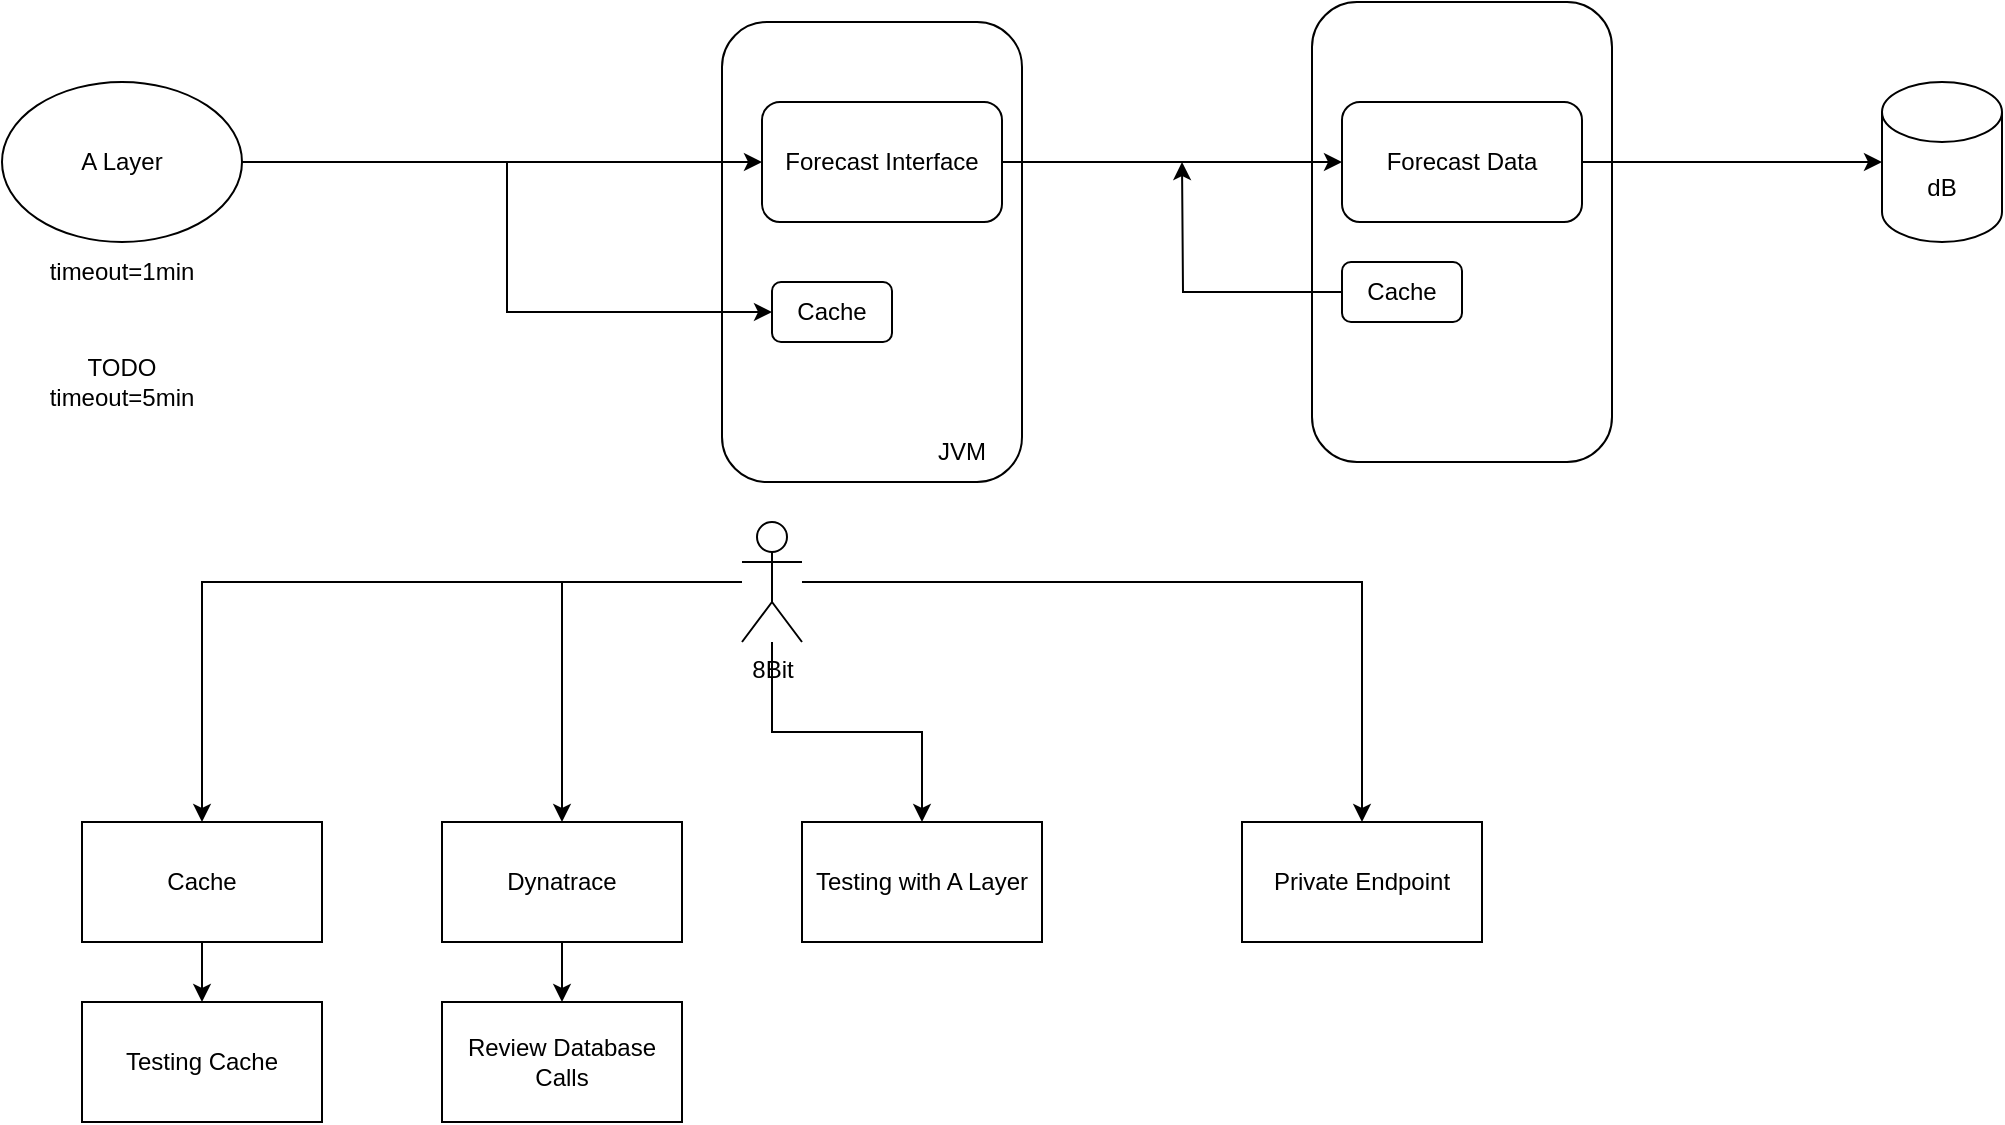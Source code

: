 <mxfile version="24.5.2" type="github" pages="6">
  <diagram name="Architecture" id="N8fSKGcY9x_Tl_vTIMPp">
    <mxGraphModel dx="1271" dy="576" grid="1" gridSize="10" guides="1" tooltips="1" connect="1" arrows="1" fold="1" page="1" pageScale="1" pageWidth="850" pageHeight="1100" math="0" shadow="0">
      <root>
        <mxCell id="0" />
        <mxCell id="1" parent="0" />
        <mxCell id="FHGalAbFuoc8T1lsBd9c-31" value="" style="rounded=1;whiteSpace=wrap;html=1;" vertex="1" parent="1">
          <mxGeometry x="885" y="360" width="150" height="230" as="geometry" />
        </mxCell>
        <mxCell id="FHGalAbFuoc8T1lsBd9c-10" value="" style="rounded=1;whiteSpace=wrap;html=1;" vertex="1" parent="1">
          <mxGeometry x="590" y="370" width="150" height="230" as="geometry" />
        </mxCell>
        <mxCell id="FHGalAbFuoc8T1lsBd9c-6" style="edgeStyle=orthogonalEdgeStyle;rounded=0;orthogonalLoop=1;jettySize=auto;html=1;" edge="1" parent="1" source="GEzUJXeMopXQgM7w4Mnk-1" target="FHGalAbFuoc8T1lsBd9c-1">
          <mxGeometry relative="1" as="geometry" />
        </mxCell>
        <mxCell id="GEzUJXeMopXQgM7w4Mnk-1" value="Forecast Interface" style="rounded=1;whiteSpace=wrap;html=1;" parent="1" vertex="1">
          <mxGeometry x="610" y="410" width="120" height="60" as="geometry" />
        </mxCell>
        <mxCell id="FHGalAbFuoc8T1lsBd9c-7" style="edgeStyle=orthogonalEdgeStyle;rounded=0;orthogonalLoop=1;jettySize=auto;html=1;" edge="1" parent="1" source="FHGalAbFuoc8T1lsBd9c-1" target="FHGalAbFuoc8T1lsBd9c-2">
          <mxGeometry relative="1" as="geometry" />
        </mxCell>
        <mxCell id="FHGalAbFuoc8T1lsBd9c-1" value="Forecast Data" style="rounded=1;whiteSpace=wrap;html=1;" vertex="1" parent="1">
          <mxGeometry x="900" y="410" width="120" height="60" as="geometry" />
        </mxCell>
        <mxCell id="FHGalAbFuoc8T1lsBd9c-2" value="dB" style="shape=cylinder3;whiteSpace=wrap;html=1;boundedLbl=1;backgroundOutline=1;size=15;" vertex="1" parent="1">
          <mxGeometry x="1170" y="400" width="60" height="80" as="geometry" />
        </mxCell>
        <mxCell id="FHGalAbFuoc8T1lsBd9c-8" style="edgeStyle=orthogonalEdgeStyle;rounded=0;orthogonalLoop=1;jettySize=auto;html=1;entryX=0;entryY=0.5;entryDx=0;entryDy=0;" edge="1" parent="1" source="FHGalAbFuoc8T1lsBd9c-3" target="FHGalAbFuoc8T1lsBd9c-5">
          <mxGeometry relative="1" as="geometry" />
        </mxCell>
        <mxCell id="FHGalAbFuoc8T1lsBd9c-9" style="edgeStyle=orthogonalEdgeStyle;rounded=0;orthogonalLoop=1;jettySize=auto;html=1;" edge="1" parent="1" source="FHGalAbFuoc8T1lsBd9c-3" target="GEzUJXeMopXQgM7w4Mnk-1">
          <mxGeometry relative="1" as="geometry" />
        </mxCell>
        <mxCell id="FHGalAbFuoc8T1lsBd9c-3" value="A Layer" style="ellipse;whiteSpace=wrap;html=1;" vertex="1" parent="1">
          <mxGeometry x="230" y="400" width="120" height="80" as="geometry" />
        </mxCell>
        <mxCell id="FHGalAbFuoc8T1lsBd9c-5" value="Cache" style="rounded=1;whiteSpace=wrap;html=1;" vertex="1" parent="1">
          <mxGeometry x="615" y="500" width="60" height="30" as="geometry" />
        </mxCell>
        <mxCell id="FHGalAbFuoc8T1lsBd9c-11" value="JVM" style="text;html=1;align=center;verticalAlign=middle;whiteSpace=wrap;rounded=0;" vertex="1" parent="1">
          <mxGeometry x="680" y="570" width="60" height="30" as="geometry" />
        </mxCell>
        <mxCell id="FHGalAbFuoc8T1lsBd9c-13" value="timeout=1min" style="text;html=1;align=center;verticalAlign=middle;whiteSpace=wrap;rounded=0;" vertex="1" parent="1">
          <mxGeometry x="260" y="480" width="60" height="30" as="geometry" />
        </mxCell>
        <mxCell id="FHGalAbFuoc8T1lsBd9c-16" value="TODO&lt;br&gt;timeout=5min" style="text;html=1;align=center;verticalAlign=middle;whiteSpace=wrap;rounded=0;" vertex="1" parent="1">
          <mxGeometry x="260" y="535" width="60" height="30" as="geometry" />
        </mxCell>
        <mxCell id="FHGalAbFuoc8T1lsBd9c-28" style="edgeStyle=orthogonalEdgeStyle;rounded=0;orthogonalLoop=1;jettySize=auto;html=1;entryX=0.5;entryY=0;entryDx=0;entryDy=0;" edge="1" parent="1" source="FHGalAbFuoc8T1lsBd9c-17" target="FHGalAbFuoc8T1lsBd9c-23">
          <mxGeometry relative="1" as="geometry" />
        </mxCell>
        <mxCell id="FHGalAbFuoc8T1lsBd9c-17" value="Cache" style="rounded=0;whiteSpace=wrap;html=1;" vertex="1" parent="1">
          <mxGeometry x="270" y="770" width="120" height="60" as="geometry" />
        </mxCell>
        <mxCell id="FHGalAbFuoc8T1lsBd9c-29" style="edgeStyle=orthogonalEdgeStyle;rounded=0;orthogonalLoop=1;jettySize=auto;html=1;" edge="1" parent="1" source="FHGalAbFuoc8T1lsBd9c-18" target="FHGalAbFuoc8T1lsBd9c-21">
          <mxGeometry relative="1" as="geometry" />
        </mxCell>
        <mxCell id="FHGalAbFuoc8T1lsBd9c-18" value="Dynatrace" style="rounded=0;whiteSpace=wrap;html=1;" vertex="1" parent="1">
          <mxGeometry x="450" y="770" width="120" height="60" as="geometry" />
        </mxCell>
        <mxCell id="FHGalAbFuoc8T1lsBd9c-19" value="Testing with A Layer" style="rounded=0;whiteSpace=wrap;html=1;" vertex="1" parent="1">
          <mxGeometry x="630" y="770" width="120" height="60" as="geometry" />
        </mxCell>
        <mxCell id="FHGalAbFuoc8T1lsBd9c-20" value="Private Endpoint" style="rounded=0;whiteSpace=wrap;html=1;" vertex="1" parent="1">
          <mxGeometry x="850" y="770" width="120" height="60" as="geometry" />
        </mxCell>
        <mxCell id="FHGalAbFuoc8T1lsBd9c-21" value="Review Database Calls" style="rounded=0;whiteSpace=wrap;html=1;" vertex="1" parent="1">
          <mxGeometry x="450" y="860" width="120" height="60" as="geometry" />
        </mxCell>
        <mxCell id="FHGalAbFuoc8T1lsBd9c-24" style="edgeStyle=orthogonalEdgeStyle;rounded=0;orthogonalLoop=1;jettySize=auto;html=1;" edge="1" parent="1" source="FHGalAbFuoc8T1lsBd9c-22" target="FHGalAbFuoc8T1lsBd9c-17">
          <mxGeometry relative="1" as="geometry" />
        </mxCell>
        <mxCell id="FHGalAbFuoc8T1lsBd9c-25" style="edgeStyle=orthogonalEdgeStyle;rounded=0;orthogonalLoop=1;jettySize=auto;html=1;entryX=0.5;entryY=0;entryDx=0;entryDy=0;" edge="1" parent="1" source="FHGalAbFuoc8T1lsBd9c-22" target="FHGalAbFuoc8T1lsBd9c-18">
          <mxGeometry relative="1" as="geometry" />
        </mxCell>
        <mxCell id="FHGalAbFuoc8T1lsBd9c-26" style="edgeStyle=orthogonalEdgeStyle;rounded=0;orthogonalLoop=1;jettySize=auto;html=1;entryX=0.5;entryY=0;entryDx=0;entryDy=0;" edge="1" parent="1" source="FHGalAbFuoc8T1lsBd9c-22" target="FHGalAbFuoc8T1lsBd9c-19">
          <mxGeometry relative="1" as="geometry" />
        </mxCell>
        <mxCell id="FHGalAbFuoc8T1lsBd9c-27" style="edgeStyle=orthogonalEdgeStyle;rounded=0;orthogonalLoop=1;jettySize=auto;html=1;entryX=0.5;entryY=0;entryDx=0;entryDy=0;" edge="1" parent="1" source="FHGalAbFuoc8T1lsBd9c-22" target="FHGalAbFuoc8T1lsBd9c-20">
          <mxGeometry relative="1" as="geometry" />
        </mxCell>
        <mxCell id="FHGalAbFuoc8T1lsBd9c-22" value="8Bit" style="shape=umlActor;verticalLabelPosition=bottom;verticalAlign=top;html=1;outlineConnect=0;" vertex="1" parent="1">
          <mxGeometry x="600" y="620" width="30" height="60" as="geometry" />
        </mxCell>
        <mxCell id="FHGalAbFuoc8T1lsBd9c-23" value="Testing Cache" style="rounded=0;whiteSpace=wrap;html=1;" vertex="1" parent="1">
          <mxGeometry x="270" y="860" width="120" height="60" as="geometry" />
        </mxCell>
        <mxCell id="FHGalAbFuoc8T1lsBd9c-32" style="edgeStyle=orthogonalEdgeStyle;rounded=0;orthogonalLoop=1;jettySize=auto;html=1;" edge="1" parent="1" source="FHGalAbFuoc8T1lsBd9c-30">
          <mxGeometry relative="1" as="geometry">
            <mxPoint x="820" y="440" as="targetPoint" />
          </mxGeometry>
        </mxCell>
        <mxCell id="FHGalAbFuoc8T1lsBd9c-30" value="Cache" style="rounded=1;whiteSpace=wrap;html=1;" vertex="1" parent="1">
          <mxGeometry x="900" y="490" width="60" height="30" as="geometry" />
        </mxCell>
      </root>
    </mxGraphModel>
  </diagram>
  <diagram id="XQLEqobF-wGDPLcMahkd" name="API Work">
    <mxGraphModel dx="1144" dy="456" grid="1" gridSize="10" guides="1" tooltips="1" connect="1" arrows="1" fold="1" page="1" pageScale="1" pageWidth="850" pageHeight="1100" math="0" shadow="0">
      <root>
        <mxCell id="0" />
        <mxCell id="1" parent="0" />
        <mxCell id="Ejkaqmo0biWFh1LX53G8-18" value="" style="rounded=1;whiteSpace=wrap;html=1;" vertex="1" parent="1">
          <mxGeometry x="40" y="100" width="490" height="350" as="geometry" />
        </mxCell>
        <mxCell id="Ejkaqmo0biWFh1LX53G8-12" style="edgeStyle=orthogonalEdgeStyle;rounded=0;orthogonalLoop=1;jettySize=auto;html=1;" edge="1" parent="1" source="Ejkaqmo0biWFh1LX53G8-1" target="Ejkaqmo0biWFh1LX53G8-11">
          <mxGeometry relative="1" as="geometry" />
        </mxCell>
        <mxCell id="Ejkaqmo0biWFh1LX53G8-1" value="UI Work" style="rounded=0;whiteSpace=wrap;html=1;" vertex="1" parent="1">
          <mxGeometry x="230" y="130" width="120" height="60" as="geometry" />
        </mxCell>
        <mxCell id="Ejkaqmo0biWFh1LX53G8-8" style="edgeStyle=orthogonalEdgeStyle;rounded=0;orthogonalLoop=1;jettySize=auto;html=1;" edge="1" parent="1" source="Ejkaqmo0biWFh1LX53G8-2" target="Ejkaqmo0biWFh1LX53G8-4">
          <mxGeometry relative="1" as="geometry" />
        </mxCell>
        <mxCell id="Ejkaqmo0biWFh1LX53G8-9" style="edgeStyle=orthogonalEdgeStyle;rounded=0;orthogonalLoop=1;jettySize=auto;html=1;entryX=0;entryY=0.5;entryDx=0;entryDy=0;" edge="1" parent="1" source="Ejkaqmo0biWFh1LX53G8-2" target="Ejkaqmo0biWFh1LX53G8-5">
          <mxGeometry relative="1" as="geometry" />
        </mxCell>
        <mxCell id="Ejkaqmo0biWFh1LX53G8-2" value="Backend Updates" style="rounded=0;whiteSpace=wrap;html=1;" vertex="1" parent="1">
          <mxGeometry x="230" y="210" width="120" height="60" as="geometry" />
        </mxCell>
        <mxCell id="Ejkaqmo0biWFh1LX53G8-6" style="edgeStyle=orthogonalEdgeStyle;rounded=0;orthogonalLoop=1;jettySize=auto;html=1;" edge="1" parent="1" source="Ejkaqmo0biWFh1LX53G8-3" target="Ejkaqmo0biWFh1LX53G8-1">
          <mxGeometry relative="1" as="geometry" />
        </mxCell>
        <mxCell id="Ejkaqmo0biWFh1LX53G8-7" style="edgeStyle=orthogonalEdgeStyle;rounded=0;orthogonalLoop=1;jettySize=auto;html=1;entryX=0;entryY=0.5;entryDx=0;entryDy=0;" edge="1" parent="1" source="Ejkaqmo0biWFh1LX53G8-3" target="Ejkaqmo0biWFh1LX53G8-2">
          <mxGeometry relative="1" as="geometry" />
        </mxCell>
        <mxCell id="Ejkaqmo0biWFh1LX53G8-3" value="Contract Finalize" style="rounded=0;whiteSpace=wrap;html=1;" vertex="1" parent="1">
          <mxGeometry x="60" y="160" width="100" height="60" as="geometry" />
        </mxCell>
        <mxCell id="Ejkaqmo0biWFh1LX53G8-16" style="edgeStyle=orthogonalEdgeStyle;rounded=0;orthogonalLoop=1;jettySize=auto;html=1;entryX=0;entryY=0.5;entryDx=0;entryDy=0;" edge="1" parent="1" source="Ejkaqmo0biWFh1LX53G8-4" target="Ejkaqmo0biWFh1LX53G8-14">
          <mxGeometry relative="1" as="geometry" />
        </mxCell>
        <mxCell id="Ejkaqmo0biWFh1LX53G8-4" value="Data Updates" style="rounded=0;whiteSpace=wrap;html=1;" vertex="1" parent="1">
          <mxGeometry x="400" y="280" width="120" height="60" as="geometry" />
        </mxCell>
        <mxCell id="Ejkaqmo0biWFh1LX53G8-17" style="edgeStyle=orthogonalEdgeStyle;rounded=0;orthogonalLoop=1;jettySize=auto;html=1;entryX=0;entryY=0.5;entryDx=0;entryDy=0;" edge="1" parent="1" source="Ejkaqmo0biWFh1LX53G8-5" target="Ejkaqmo0biWFh1LX53G8-14">
          <mxGeometry relative="1" as="geometry" />
        </mxCell>
        <mxCell id="Ejkaqmo0biWFh1LX53G8-5" value="Interface Updates" style="rounded=0;whiteSpace=wrap;html=1;" vertex="1" parent="1">
          <mxGeometry x="400" y="370" width="120" height="60" as="geometry" />
        </mxCell>
        <mxCell id="Ejkaqmo0biWFh1LX53G8-10" value="&lt;font style=&quot;font-size: 18px;&quot;&gt;Refactor&lt;/font&gt;" style="text;html=1;align=center;verticalAlign=middle;whiteSpace=wrap;rounded=0;" vertex="1" parent="1">
          <mxGeometry x="160" y="100" width="60" height="30" as="geometry" />
        </mxCell>
        <mxCell id="Ejkaqmo0biWFh1LX53G8-15" style="edgeStyle=orthogonalEdgeStyle;rounded=0;orthogonalLoop=1;jettySize=auto;html=1;" edge="1" parent="1" source="Ejkaqmo0biWFh1LX53G8-11" target="Ejkaqmo0biWFh1LX53G8-13">
          <mxGeometry relative="1" as="geometry" />
        </mxCell>
        <mxCell id="Ejkaqmo0biWFh1LX53G8-11" value="UI Custom Edit" style="rounded=0;whiteSpace=wrap;html=1;" vertex="1" parent="1">
          <mxGeometry x="590" y="130" width="120" height="60" as="geometry" />
        </mxCell>
        <mxCell id="Ejkaqmo0biWFh1LX53G8-13" value="Save Forecast UI" style="rounded=0;whiteSpace=wrap;html=1;" vertex="1" parent="1">
          <mxGeometry x="777.5" y="130" width="120" height="60" as="geometry" />
        </mxCell>
        <mxCell id="Ejkaqmo0biWFh1LX53G8-14" value="Save Forecast&lt;div&gt;Backend&lt;/div&gt;" style="rounded=0;whiteSpace=wrap;html=1;" vertex="1" parent="1">
          <mxGeometry x="777.5" y="310" width="120" height="60" as="geometry" />
        </mxCell>
      </root>
    </mxGraphModel>
  </diagram>
  <diagram id="Tw1pure44zrIwHEqrlmL" name="Page-3">
    <mxGraphModel dx="869" dy="364" grid="1" gridSize="10" guides="1" tooltips="1" connect="1" arrows="1" fold="1" page="1" pageScale="1" pageWidth="850" pageHeight="1100" math="0" shadow="0">
      <root>
        <mxCell id="0" />
        <mxCell id="1" parent="0" />
        <mxCell id="3hWf2YCzJKGUQH03N39N-1" value="Forecast Data" style="rounded=1;whiteSpace=wrap;html=1;" vertex="1" parent="1">
          <mxGeometry x="420" y="120" width="120" height="60" as="geometry" />
        </mxCell>
        <mxCell id="3hWf2YCzJKGUQH03N39N-2" value="db" style="shape=cylinder3;whiteSpace=wrap;html=1;boundedLbl=1;backgroundOutline=1;size=15;" vertex="1" parent="1">
          <mxGeometry x="450" y="290" width="60" height="80" as="geometry" />
        </mxCell>
        <mxCell id="3hWf2YCzJKGUQH03N39N-3" style="edgeStyle=orthogonalEdgeStyle;rounded=0;orthogonalLoop=1;jettySize=auto;html=1;entryX=0.5;entryY=0;entryDx=0;entryDy=0;entryPerimeter=0;" edge="1" parent="1" source="3hWf2YCzJKGUQH03N39N-1" target="3hWf2YCzJKGUQH03N39N-2">
          <mxGeometry relative="1" as="geometry">
            <Array as="points">
              <mxPoint x="480" y="240" />
            </Array>
          </mxGeometry>
        </mxCell>
        <mxCell id="3hWf2YCzJKGUQH03N39N-4" value="pySpark Jobs" style="rounded=1;whiteSpace=wrap;html=1;" vertex="1" parent="1">
          <mxGeometry x="420" y="490" width="120" height="60" as="geometry" />
        </mxCell>
        <mxCell id="3hWf2YCzJKGUQH03N39N-5" style="edgeStyle=orthogonalEdgeStyle;rounded=0;orthogonalLoop=1;jettySize=auto;html=1;entryX=0.5;entryY=1;entryDx=0;entryDy=0;entryPerimeter=0;exitX=0.5;exitY=0;exitDx=0;exitDy=0;" edge="1" parent="1" source="3hWf2YCzJKGUQH03N39N-4" target="3hWf2YCzJKGUQH03N39N-2">
          <mxGeometry relative="1" as="geometry">
            <Array as="points">
              <mxPoint x="480" y="490" />
            </Array>
          </mxGeometry>
        </mxCell>
        <mxCell id="3hWf2YCzJKGUQH03N39N-6" value="db" style="shape=cylinder3;whiteSpace=wrap;html=1;boundedLbl=1;backgroundOutline=1;size=15;" vertex="1" parent="1">
          <mxGeometry x="690" y="290" width="60" height="80" as="geometry" />
        </mxCell>
      </root>
    </mxGraphModel>
  </diagram>
  <diagram id="7p57kWtL8moHjj8op_nV" name="Error">
    <mxGraphModel dx="869" dy="364" grid="1" gridSize="10" guides="1" tooltips="1" connect="1" arrows="1" fold="1" page="1" pageScale="1" pageWidth="850" pageHeight="1100" math="0" shadow="0">
      <root>
        <mxCell id="0" />
        <mxCell id="1" parent="0" />
      </root>
    </mxGraphModel>
  </diagram>
  <diagram id="lPiKtXcC5c4b7_TjGVgu" name="UI Branching">
    <mxGraphModel dx="887" dy="594" grid="1" gridSize="10" guides="1" tooltips="1" connect="1" arrows="1" fold="1" page="1" pageScale="1" pageWidth="850" pageHeight="1100" math="0" shadow="0">
      <root>
        <mxCell id="0" />
        <mxCell id="1" parent="0" />
        <mxCell id="mYmHo0basycrOHLxSBQA-1" value="Sprint Branch" style="rounded=1;whiteSpace=wrap;html=1;" vertex="1" parent="1">
          <mxGeometry x="60" y="10" width="110" height="50" as="geometry" />
        </mxCell>
        <mxCell id="mYmHo0basycrOHLxSBQA-12" style="edgeStyle=orthogonalEdgeStyle;rounded=0;orthogonalLoop=1;jettySize=auto;html=1;" edge="1" parent="1" source="mYmHo0basycrOHLxSBQA-2" target="mYmHo0basycrOHLxSBQA-11">
          <mxGeometry relative="1" as="geometry" />
        </mxCell>
        <mxCell id="mYmHo0basycrOHLxSBQA-2" value="Lots of Merge Conflicts" style="text;html=1;align=center;verticalAlign=middle;whiteSpace=wrap;rounded=0;" vertex="1" parent="1">
          <mxGeometry x="10" y="250" width="120" height="30" as="geometry" />
        </mxCell>
        <mxCell id="mYmHo0basycrOHLxSBQA-3" value="Release Branch" style="rounded=1;whiteSpace=wrap;html=1;" vertex="1" parent="1">
          <mxGeometry x="580" y="10" width="110" height="50" as="geometry" />
        </mxCell>
        <mxCell id="mYmHo0basycrOHLxSBQA-4" value="Candidate Branch" style="rounded=1;whiteSpace=wrap;html=1;" vertex="1" parent="1">
          <mxGeometry x="400" y="10" width="110" height="50" as="geometry" />
        </mxCell>
        <mxCell id="mYmHo0basycrOHLxSBQA-5" value="Short Lived Branch" style="text;html=1;align=center;verticalAlign=middle;whiteSpace=wrap;rounded=0;" vertex="1" parent="1">
          <mxGeometry x="60" y="70" width="110" height="30" as="geometry" />
        </mxCell>
        <mxCell id="mYmHo0basycrOHLxSBQA-6" value="Lack of Automated Testing" style="text;html=1;align=center;verticalAlign=middle;whiteSpace=wrap;rounded=0;" vertex="1" parent="1">
          <mxGeometry x="10" y="450" width="120" height="30" as="geometry" />
        </mxCell>
        <mxCell id="mYmHo0basycrOHLxSBQA-7" value="Current Branching not being Enforced" style="text;html=1;align=center;verticalAlign=middle;whiteSpace=wrap;rounded=0;" vertex="1" parent="1">
          <mxGeometry y="600" width="170" height="40" as="geometry" />
        </mxCell>
        <mxCell id="mYmHo0basycrOHLxSBQA-9" value="Trunk Based Development" style="rounded=1;whiteSpace=wrap;html=1;" vertex="1" parent="1">
          <mxGeometry x="730" y="400" width="120" height="60" as="geometry" />
        </mxCell>
        <mxCell id="mYmHo0basycrOHLxSBQA-10" value="Release Branch Stratergy" style="rounded=1;whiteSpace=wrap;html=1;" vertex="1" parent="1">
          <mxGeometry x="730" y="590" width="120" height="60" as="geometry" />
        </mxCell>
        <mxCell id="mYmHo0basycrOHLxSBQA-14" style="edgeStyle=orthogonalEdgeStyle;rounded=0;orthogonalLoop=1;jettySize=auto;html=1;" edge="1" parent="1" source="mYmHo0basycrOHLxSBQA-11" target="mYmHo0basycrOHLxSBQA-13">
          <mxGeometry relative="1" as="geometry" />
        </mxCell>
        <mxCell id="mYmHo0basycrOHLxSBQA-11" value="Why ?" style="text;html=1;align=center;verticalAlign=middle;whiteSpace=wrap;rounded=0;" vertex="1" parent="1">
          <mxGeometry x="180" y="250" width="60" height="30" as="geometry" />
        </mxCell>
        <mxCell id="mYmHo0basycrOHLxSBQA-13" value="Lack of Code Cohesion&lt;br&gt;(Open-Close Principle)" style="text;html=1;align=center;verticalAlign=middle;whiteSpace=wrap;rounded=0;" vertex="1" parent="1">
          <mxGeometry x="280" y="250" width="140" height="30" as="geometry" />
        </mxCell>
        <mxCell id="mYmHo0basycrOHLxSBQA-15" value="Problem Domain" style="text;html=1;align=center;verticalAlign=middle;whiteSpace=wrap;rounded=0;fontStyle=1" vertex="1" parent="1">
          <mxGeometry x="10" y="210" width="120" height="20" as="geometry" />
        </mxCell>
        <mxCell id="mYmHo0basycrOHLxSBQA-16" value="Solution Options" style="text;html=1;align=center;verticalAlign=middle;whiteSpace=wrap;rounded=0;fontStyle=1" vertex="1" parent="1">
          <mxGeometry x="730" y="210" width="120" height="20" as="geometry" />
        </mxCell>
        <mxCell id="mYmHo0basycrOHLxSBQA-17" value="Merge Conflict not happening Properly" style="text;html=1;align=center;verticalAlign=middle;whiteSpace=wrap;rounded=0;" vertex="1" parent="1">
          <mxGeometry x="65" y="300" width="115" height="40" as="geometry" />
        </mxCell>
        <mxCell id="mYmHo0basycrOHLxSBQA-18" value="Too many Cooks in the Kitchen Problem" style="text;html=1;align=center;verticalAlign=middle;whiteSpace=wrap;rounded=0;" vertex="1" parent="1">
          <mxGeometry x="340" y="310" width="130" height="50" as="geometry" />
        </mxCell>
        <mxCell id="mYmHo0basycrOHLxSBQA-19" value="Unit Tests" style="text;html=1;align=center;verticalAlign=middle;whiteSpace=wrap;rounded=0;" vertex="1" parent="1">
          <mxGeometry x="170" y="400" width="60" height="30" as="geometry" />
        </mxCell>
        <mxCell id="mYmHo0basycrOHLxSBQA-20" value="Unwanted Change" style="text;html=1;align=center;verticalAlign=middle;whiteSpace=wrap;rounded=0;" vertex="1" parent="1">
          <mxGeometry x="290" y="480" width="60" height="30" as="geometry" />
        </mxCell>
        <mxCell id="mYmHo0basycrOHLxSBQA-21" value="Individual TM doesn&#39;t have the understanding" style="text;html=1;align=center;verticalAlign=middle;whiteSpace=wrap;rounded=0;" vertex="1" parent="1">
          <mxGeometry x="100" y="670" width="150" height="20" as="geometry" />
        </mxCell>
        <mxCell id="mYmHo0basycrOHLxSBQA-22" value="Complex ?" style="text;html=1;align=center;verticalAlign=middle;whiteSpace=wrap;rounded=0;" vertex="1" parent="1">
          <mxGeometry x="250" y="720" width="120" height="30" as="geometry" />
        </mxCell>
        <mxCell id="mYmHo0basycrOHLxSBQA-25" value="Feature Branch" style="rounded=1;whiteSpace=wrap;html=1;" vertex="1" parent="1">
          <mxGeometry x="220" y="10" width="110" height="50" as="geometry" />
        </mxCell>
        <mxCell id="mYmHo0basycrOHLxSBQA-27" value="UI Architecture" style="text;html=1;align=center;verticalAlign=middle;whiteSpace=wrap;rounded=0;" vertex="1" parent="1">
          <mxGeometry x="490" y="250" width="60" height="30" as="geometry" />
        </mxCell>
        <mxCell id="mYmHo0basycrOHLxSBQA-28" value="Clean Separation of Concern" style="text;html=1;align=center;verticalAlign=middle;whiteSpace=wrap;rounded=0;" vertex="1" parent="1">
          <mxGeometry x="510" y="295" width="130" height="50" as="geometry" />
        </mxCell>
        <mxCell id="mYmHo0basycrOHLxSBQA-29" value="Component Restructure" style="text;html=1;align=center;verticalAlign=middle;whiteSpace=wrap;rounded=0;" vertex="1" parent="1">
          <mxGeometry x="720" y="260" width="160" height="60" as="geometry" />
        </mxCell>
        <mxCell id="mYmHo0basycrOHLxSBQA-32" style="edgeStyle=orthogonalEdgeStyle;rounded=0;orthogonalLoop=1;jettySize=auto;html=1;exitX=0.5;exitY=1;exitDx=0;exitDy=0;" edge="1" parent="1" source="mYmHo0basycrOHLxSBQA-29" target="mYmHo0basycrOHLxSBQA-29">
          <mxGeometry relative="1" as="geometry" />
        </mxCell>
      </root>
    </mxGraphModel>
  </diagram>
  <diagram id="GLOxVR_opZDxEA8bQhZL" name="Page-6">
    <mxGraphModel dx="1121" dy="1624" grid="1" gridSize="10" guides="1" tooltips="1" connect="1" arrows="1" fold="1" page="1" pageScale="1" pageWidth="850" pageHeight="1100" math="0" shadow="0">
      <root>
        <mxCell id="0" />
        <mxCell id="1" parent="0" />
        <mxCell id="iwDmcskl6UL8gPBGXJzq-18" value="" style="rounded=1;whiteSpace=wrap;html=1;" vertex="1" parent="1">
          <mxGeometry x="10" y="110" width="400" height="140" as="geometry" />
        </mxCell>
        <mxCell id="iwDmcskl6UL8gPBGXJzq-17" value="" style="rounded=1;whiteSpace=wrap;html=1;" vertex="1" parent="1">
          <mxGeometry x="510" y="-170" width="190" height="420" as="geometry" />
        </mxCell>
        <mxCell id="iwDmcskl6UL8gPBGXJzq-6" style="edgeStyle=orthogonalEdgeStyle;rounded=0;orthogonalLoop=1;jettySize=auto;html=1;entryX=0;entryY=0.5;entryDx=0;entryDy=0;" edge="1" parent="1" source="iwDmcskl6UL8gPBGXJzq-1" target="iwDmcskl6UL8gPBGXJzq-2">
          <mxGeometry relative="1" as="geometry" />
        </mxCell>
        <mxCell id="iwDmcskl6UL8gPBGXJzq-16" value="Kafka" style="edgeLabel;html=1;align=center;verticalAlign=middle;resizable=0;points=[];" vertex="1" connectable="0" parent="iwDmcskl6UL8gPBGXJzq-6">
          <mxGeometry x="-0.215" relative="1" as="geometry">
            <mxPoint as="offset" />
          </mxGeometry>
        </mxCell>
        <mxCell id="iwDmcskl6UL8gPBGXJzq-1" value="ESP" style="rounded=1;whiteSpace=wrap;html=1;" vertex="1" parent="1">
          <mxGeometry x="30" y="170" width="120" height="60" as="geometry" />
        </mxCell>
        <mxCell id="iwDmcskl6UL8gPBGXJzq-7" style="edgeStyle=orthogonalEdgeStyle;rounded=0;orthogonalLoop=1;jettySize=auto;html=1;" edge="1" parent="1" source="iwDmcskl6UL8gPBGXJzq-2" target="iwDmcskl6UL8gPBGXJzq-3">
          <mxGeometry relative="1" as="geometry" />
        </mxCell>
        <mxCell id="iwDmcskl6UL8gPBGXJzq-15" value="PUT /ad-week" style="edgeLabel;html=1;align=center;verticalAlign=middle;resizable=0;points=[];" vertex="1" connectable="0" parent="iwDmcskl6UL8gPBGXJzq-7">
          <mxGeometry x="-0.186" y="1" relative="1" as="geometry">
            <mxPoint as="offset" />
          </mxGeometry>
        </mxCell>
        <mxCell id="iwDmcskl6UL8gPBGXJzq-2" value="PDL" style="rounded=1;whiteSpace=wrap;html=1;" vertex="1" parent="1">
          <mxGeometry x="280" y="170" width="120" height="60" as="geometry" />
        </mxCell>
        <mxCell id="iwDmcskl6UL8gPBGXJzq-13" style="edgeStyle=orthogonalEdgeStyle;rounded=0;orthogonalLoop=1;jettySize=auto;html=1;" edge="1" parent="1" source="iwDmcskl6UL8gPBGXJzq-3" target="iwDmcskl6UL8gPBGXJzq-5">
          <mxGeometry relative="1" as="geometry" />
        </mxCell>
        <mxCell id="iwDmcskl6UL8gPBGXJzq-3" value="Forecast Interface" style="rounded=1;whiteSpace=wrap;html=1;" vertex="1" parent="1">
          <mxGeometry x="540" y="170" width="120" height="60" as="geometry" />
        </mxCell>
        <mxCell id="iwDmcskl6UL8gPBGXJzq-9" style="edgeStyle=orthogonalEdgeStyle;rounded=0;orthogonalLoop=1;jettySize=auto;html=1;" edge="1" parent="1" source="iwDmcskl6UL8gPBGXJzq-4" target="iwDmcskl6UL8gPBGXJzq-3">
          <mxGeometry relative="1" as="geometry" />
        </mxCell>
        <mxCell id="iwDmcskl6UL8gPBGXJzq-11" value="DESP" style="edgeLabel;html=1;align=center;verticalAlign=middle;resizable=0;points=[];" vertex="1" connectable="0" parent="iwDmcskl6UL8gPBGXJzq-9">
          <mxGeometry x="-0.08" y="2" relative="1" as="geometry">
            <mxPoint as="offset" />
          </mxGeometry>
        </mxCell>
        <mxCell id="iwDmcskl6UL8gPBGXJzq-4" value="Promotions" style="rounded=1;whiteSpace=wrap;html=1;" vertex="1" parent="1">
          <mxGeometry x="540" y="10" width="120" height="60" as="geometry" />
        </mxCell>
        <mxCell id="iwDmcskl6UL8gPBGXJzq-5" value="Forecast Data" style="rounded=1;whiteSpace=wrap;html=1;" vertex="1" parent="1">
          <mxGeometry x="760" y="170" width="120" height="60" as="geometry" />
        </mxCell>
        <mxCell id="iwDmcskl6UL8gPBGXJzq-8" value="ESP --&amp;gt; PPM" style="text;html=1;align=center;verticalAlign=middle;whiteSpace=wrap;rounded=0;" vertex="1" parent="1">
          <mxGeometry x="260" y="110" width="130" height="20" as="geometry" />
        </mxCell>
        <mxCell id="iwDmcskl6UL8gPBGXJzq-12" style="edgeStyle=orthogonalEdgeStyle;rounded=0;orthogonalLoop=1;jettySize=auto;html=1;" edge="1" parent="1" source="iwDmcskl6UL8gPBGXJzq-10" target="iwDmcskl6UL8gPBGXJzq-4">
          <mxGeometry relative="1" as="geometry" />
        </mxCell>
        <mxCell id="iwDmcskl6UL8gPBGXJzq-10" value="UI" style="rounded=1;whiteSpace=wrap;html=1;" vertex="1" parent="1">
          <mxGeometry x="540" y="-110" width="120" height="60" as="geometry" />
        </mxCell>
        <mxCell id="iwDmcskl6UL8gPBGXJzq-14" value="PPM --&amp;gt; Forecast" style="text;html=1;align=center;verticalAlign=middle;whiteSpace=wrap;rounded=0;" vertex="1" parent="1">
          <mxGeometry x="550" y="-160" width="120" height="30" as="geometry" />
        </mxCell>
      </root>
    </mxGraphModel>
  </diagram>
</mxfile>
